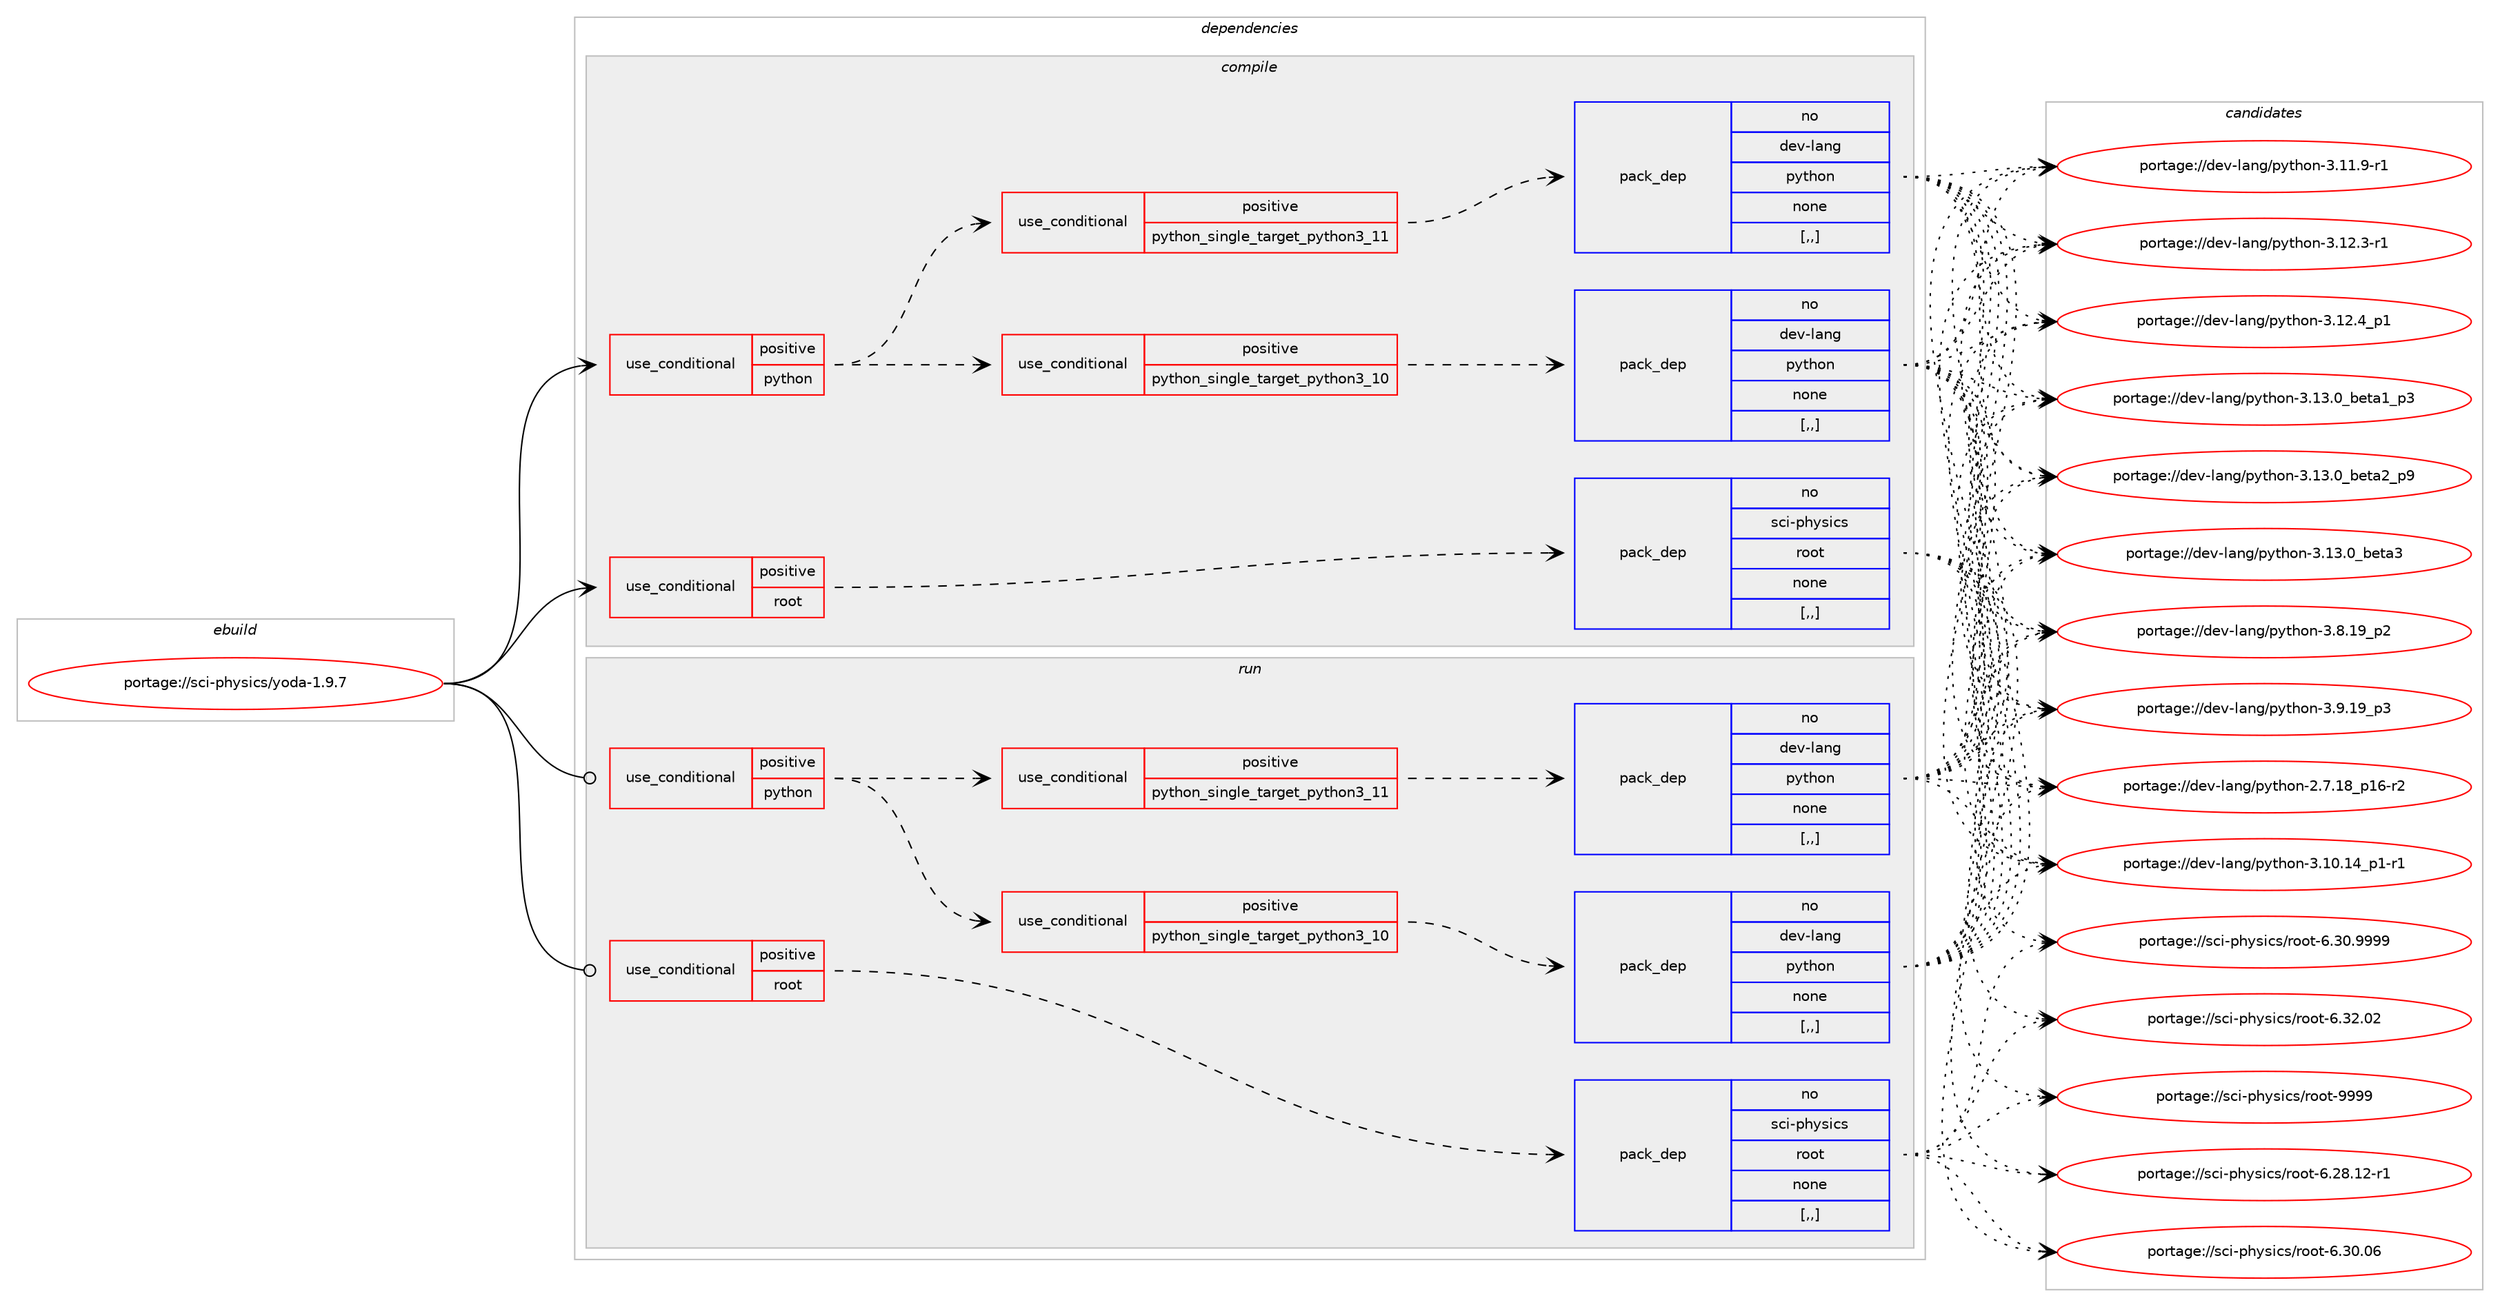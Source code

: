 digraph prolog {

# *************
# Graph options
# *************

newrank=true;
concentrate=true;
compound=true;
graph [rankdir=LR,fontname=Helvetica,fontsize=10,ranksep=1.5];#, ranksep=2.5, nodesep=0.2];
edge  [arrowhead=vee];
node  [fontname=Helvetica,fontsize=10];

# **********
# The ebuild
# **********

subgraph cluster_leftcol {
color=gray;
rank=same;
label=<<i>ebuild</i>>;
id [label="portage://sci-physics/yoda-1.9.7", color=red, width=4, href="../sci-physics/yoda-1.9.7.svg"];
}

# ****************
# The dependencies
# ****************

subgraph cluster_midcol {
color=gray;
label=<<i>dependencies</i>>;
subgraph cluster_compile {
fillcolor="#eeeeee";
style=filled;
label=<<i>compile</i>>;
subgraph cond107028 {
dependency402967 [label=<<TABLE BORDER="0" CELLBORDER="1" CELLSPACING="0" CELLPADDING="4"><TR><TD ROWSPAN="3" CELLPADDING="10">use_conditional</TD></TR><TR><TD>positive</TD></TR><TR><TD>python</TD></TR></TABLE>>, shape=none, color=red];
subgraph cond107029 {
dependency402968 [label=<<TABLE BORDER="0" CELLBORDER="1" CELLSPACING="0" CELLPADDING="4"><TR><TD ROWSPAN="3" CELLPADDING="10">use_conditional</TD></TR><TR><TD>positive</TD></TR><TR><TD>python_single_target_python3_10</TD></TR></TABLE>>, shape=none, color=red];
subgraph pack293095 {
dependency402969 [label=<<TABLE BORDER="0" CELLBORDER="1" CELLSPACING="0" CELLPADDING="4" WIDTH="220"><TR><TD ROWSPAN="6" CELLPADDING="30">pack_dep</TD></TR><TR><TD WIDTH="110">no</TD></TR><TR><TD>dev-lang</TD></TR><TR><TD>python</TD></TR><TR><TD>none</TD></TR><TR><TD>[,,]</TD></TR></TABLE>>, shape=none, color=blue];
}
dependency402968:e -> dependency402969:w [weight=20,style="dashed",arrowhead="vee"];
}
dependency402967:e -> dependency402968:w [weight=20,style="dashed",arrowhead="vee"];
subgraph cond107030 {
dependency402970 [label=<<TABLE BORDER="0" CELLBORDER="1" CELLSPACING="0" CELLPADDING="4"><TR><TD ROWSPAN="3" CELLPADDING="10">use_conditional</TD></TR><TR><TD>positive</TD></TR><TR><TD>python_single_target_python3_11</TD></TR></TABLE>>, shape=none, color=red];
subgraph pack293096 {
dependency402971 [label=<<TABLE BORDER="0" CELLBORDER="1" CELLSPACING="0" CELLPADDING="4" WIDTH="220"><TR><TD ROWSPAN="6" CELLPADDING="30">pack_dep</TD></TR><TR><TD WIDTH="110">no</TD></TR><TR><TD>dev-lang</TD></TR><TR><TD>python</TD></TR><TR><TD>none</TD></TR><TR><TD>[,,]</TD></TR></TABLE>>, shape=none, color=blue];
}
dependency402970:e -> dependency402971:w [weight=20,style="dashed",arrowhead="vee"];
}
dependency402967:e -> dependency402970:w [weight=20,style="dashed",arrowhead="vee"];
}
id:e -> dependency402967:w [weight=20,style="solid",arrowhead="vee"];
subgraph cond107031 {
dependency402972 [label=<<TABLE BORDER="0" CELLBORDER="1" CELLSPACING="0" CELLPADDING="4"><TR><TD ROWSPAN="3" CELLPADDING="10">use_conditional</TD></TR><TR><TD>positive</TD></TR><TR><TD>root</TD></TR></TABLE>>, shape=none, color=red];
subgraph pack293097 {
dependency402973 [label=<<TABLE BORDER="0" CELLBORDER="1" CELLSPACING="0" CELLPADDING="4" WIDTH="220"><TR><TD ROWSPAN="6" CELLPADDING="30">pack_dep</TD></TR><TR><TD WIDTH="110">no</TD></TR><TR><TD>sci-physics</TD></TR><TR><TD>root</TD></TR><TR><TD>none</TD></TR><TR><TD>[,,]</TD></TR></TABLE>>, shape=none, color=blue];
}
dependency402972:e -> dependency402973:w [weight=20,style="dashed",arrowhead="vee"];
}
id:e -> dependency402972:w [weight=20,style="solid",arrowhead="vee"];
}
subgraph cluster_compileandrun {
fillcolor="#eeeeee";
style=filled;
label=<<i>compile and run</i>>;
}
subgraph cluster_run {
fillcolor="#eeeeee";
style=filled;
label=<<i>run</i>>;
subgraph cond107032 {
dependency402974 [label=<<TABLE BORDER="0" CELLBORDER="1" CELLSPACING="0" CELLPADDING="4"><TR><TD ROWSPAN="3" CELLPADDING="10">use_conditional</TD></TR><TR><TD>positive</TD></TR><TR><TD>python</TD></TR></TABLE>>, shape=none, color=red];
subgraph cond107033 {
dependency402975 [label=<<TABLE BORDER="0" CELLBORDER="1" CELLSPACING="0" CELLPADDING="4"><TR><TD ROWSPAN="3" CELLPADDING="10">use_conditional</TD></TR><TR><TD>positive</TD></TR><TR><TD>python_single_target_python3_10</TD></TR></TABLE>>, shape=none, color=red];
subgraph pack293098 {
dependency402976 [label=<<TABLE BORDER="0" CELLBORDER="1" CELLSPACING="0" CELLPADDING="4" WIDTH="220"><TR><TD ROWSPAN="6" CELLPADDING="30">pack_dep</TD></TR><TR><TD WIDTH="110">no</TD></TR><TR><TD>dev-lang</TD></TR><TR><TD>python</TD></TR><TR><TD>none</TD></TR><TR><TD>[,,]</TD></TR></TABLE>>, shape=none, color=blue];
}
dependency402975:e -> dependency402976:w [weight=20,style="dashed",arrowhead="vee"];
}
dependency402974:e -> dependency402975:w [weight=20,style="dashed",arrowhead="vee"];
subgraph cond107034 {
dependency402977 [label=<<TABLE BORDER="0" CELLBORDER="1" CELLSPACING="0" CELLPADDING="4"><TR><TD ROWSPAN="3" CELLPADDING="10">use_conditional</TD></TR><TR><TD>positive</TD></TR><TR><TD>python_single_target_python3_11</TD></TR></TABLE>>, shape=none, color=red];
subgraph pack293099 {
dependency402978 [label=<<TABLE BORDER="0" CELLBORDER="1" CELLSPACING="0" CELLPADDING="4" WIDTH="220"><TR><TD ROWSPAN="6" CELLPADDING="30">pack_dep</TD></TR><TR><TD WIDTH="110">no</TD></TR><TR><TD>dev-lang</TD></TR><TR><TD>python</TD></TR><TR><TD>none</TD></TR><TR><TD>[,,]</TD></TR></TABLE>>, shape=none, color=blue];
}
dependency402977:e -> dependency402978:w [weight=20,style="dashed",arrowhead="vee"];
}
dependency402974:e -> dependency402977:w [weight=20,style="dashed",arrowhead="vee"];
}
id:e -> dependency402974:w [weight=20,style="solid",arrowhead="odot"];
subgraph cond107035 {
dependency402979 [label=<<TABLE BORDER="0" CELLBORDER="1" CELLSPACING="0" CELLPADDING="4"><TR><TD ROWSPAN="3" CELLPADDING="10">use_conditional</TD></TR><TR><TD>positive</TD></TR><TR><TD>root</TD></TR></TABLE>>, shape=none, color=red];
subgraph pack293100 {
dependency402980 [label=<<TABLE BORDER="0" CELLBORDER="1" CELLSPACING="0" CELLPADDING="4" WIDTH="220"><TR><TD ROWSPAN="6" CELLPADDING="30">pack_dep</TD></TR><TR><TD WIDTH="110">no</TD></TR><TR><TD>sci-physics</TD></TR><TR><TD>root</TD></TR><TR><TD>none</TD></TR><TR><TD>[,,]</TD></TR></TABLE>>, shape=none, color=blue];
}
dependency402979:e -> dependency402980:w [weight=20,style="dashed",arrowhead="vee"];
}
id:e -> dependency402979:w [weight=20,style="solid",arrowhead="odot"];
}
}

# **************
# The candidates
# **************

subgraph cluster_choices {
rank=same;
color=gray;
label=<<i>candidates</i>>;

subgraph choice293095 {
color=black;
nodesep=1;
choice100101118451089711010347112121116104111110455046554649569511249544511450 [label="portage://dev-lang/python-2.7.18_p16-r2", color=red, width=4,href="../dev-lang/python-2.7.18_p16-r2.svg"];
choice100101118451089711010347112121116104111110455146494846495295112494511449 [label="portage://dev-lang/python-3.10.14_p1-r1", color=red, width=4,href="../dev-lang/python-3.10.14_p1-r1.svg"];
choice100101118451089711010347112121116104111110455146494946574511449 [label="portage://dev-lang/python-3.11.9-r1", color=red, width=4,href="../dev-lang/python-3.11.9-r1.svg"];
choice100101118451089711010347112121116104111110455146495046514511449 [label="portage://dev-lang/python-3.12.3-r1", color=red, width=4,href="../dev-lang/python-3.12.3-r1.svg"];
choice100101118451089711010347112121116104111110455146495046529511249 [label="portage://dev-lang/python-3.12.4_p1", color=red, width=4,href="../dev-lang/python-3.12.4_p1.svg"];
choice10010111845108971101034711212111610411111045514649514648959810111697499511251 [label="portage://dev-lang/python-3.13.0_beta1_p3", color=red, width=4,href="../dev-lang/python-3.13.0_beta1_p3.svg"];
choice10010111845108971101034711212111610411111045514649514648959810111697509511257 [label="portage://dev-lang/python-3.13.0_beta2_p9", color=red, width=4,href="../dev-lang/python-3.13.0_beta2_p9.svg"];
choice1001011184510897110103471121211161041111104551464951464895981011169751 [label="portage://dev-lang/python-3.13.0_beta3", color=red, width=4,href="../dev-lang/python-3.13.0_beta3.svg"];
choice100101118451089711010347112121116104111110455146564649579511250 [label="portage://dev-lang/python-3.8.19_p2", color=red, width=4,href="../dev-lang/python-3.8.19_p2.svg"];
choice100101118451089711010347112121116104111110455146574649579511251 [label="portage://dev-lang/python-3.9.19_p3", color=red, width=4,href="../dev-lang/python-3.9.19_p3.svg"];
dependency402969:e -> choice100101118451089711010347112121116104111110455046554649569511249544511450:w [style=dotted,weight="100"];
dependency402969:e -> choice100101118451089711010347112121116104111110455146494846495295112494511449:w [style=dotted,weight="100"];
dependency402969:e -> choice100101118451089711010347112121116104111110455146494946574511449:w [style=dotted,weight="100"];
dependency402969:e -> choice100101118451089711010347112121116104111110455146495046514511449:w [style=dotted,weight="100"];
dependency402969:e -> choice100101118451089711010347112121116104111110455146495046529511249:w [style=dotted,weight="100"];
dependency402969:e -> choice10010111845108971101034711212111610411111045514649514648959810111697499511251:w [style=dotted,weight="100"];
dependency402969:e -> choice10010111845108971101034711212111610411111045514649514648959810111697509511257:w [style=dotted,weight="100"];
dependency402969:e -> choice1001011184510897110103471121211161041111104551464951464895981011169751:w [style=dotted,weight="100"];
dependency402969:e -> choice100101118451089711010347112121116104111110455146564649579511250:w [style=dotted,weight="100"];
dependency402969:e -> choice100101118451089711010347112121116104111110455146574649579511251:w [style=dotted,weight="100"];
}
subgraph choice293096 {
color=black;
nodesep=1;
choice100101118451089711010347112121116104111110455046554649569511249544511450 [label="portage://dev-lang/python-2.7.18_p16-r2", color=red, width=4,href="../dev-lang/python-2.7.18_p16-r2.svg"];
choice100101118451089711010347112121116104111110455146494846495295112494511449 [label="portage://dev-lang/python-3.10.14_p1-r1", color=red, width=4,href="../dev-lang/python-3.10.14_p1-r1.svg"];
choice100101118451089711010347112121116104111110455146494946574511449 [label="portage://dev-lang/python-3.11.9-r1", color=red, width=4,href="../dev-lang/python-3.11.9-r1.svg"];
choice100101118451089711010347112121116104111110455146495046514511449 [label="portage://dev-lang/python-3.12.3-r1", color=red, width=4,href="../dev-lang/python-3.12.3-r1.svg"];
choice100101118451089711010347112121116104111110455146495046529511249 [label="portage://dev-lang/python-3.12.4_p1", color=red, width=4,href="../dev-lang/python-3.12.4_p1.svg"];
choice10010111845108971101034711212111610411111045514649514648959810111697499511251 [label="portage://dev-lang/python-3.13.0_beta1_p3", color=red, width=4,href="../dev-lang/python-3.13.0_beta1_p3.svg"];
choice10010111845108971101034711212111610411111045514649514648959810111697509511257 [label="portage://dev-lang/python-3.13.0_beta2_p9", color=red, width=4,href="../dev-lang/python-3.13.0_beta2_p9.svg"];
choice1001011184510897110103471121211161041111104551464951464895981011169751 [label="portage://dev-lang/python-3.13.0_beta3", color=red, width=4,href="../dev-lang/python-3.13.0_beta3.svg"];
choice100101118451089711010347112121116104111110455146564649579511250 [label="portage://dev-lang/python-3.8.19_p2", color=red, width=4,href="../dev-lang/python-3.8.19_p2.svg"];
choice100101118451089711010347112121116104111110455146574649579511251 [label="portage://dev-lang/python-3.9.19_p3", color=red, width=4,href="../dev-lang/python-3.9.19_p3.svg"];
dependency402971:e -> choice100101118451089711010347112121116104111110455046554649569511249544511450:w [style=dotted,weight="100"];
dependency402971:e -> choice100101118451089711010347112121116104111110455146494846495295112494511449:w [style=dotted,weight="100"];
dependency402971:e -> choice100101118451089711010347112121116104111110455146494946574511449:w [style=dotted,weight="100"];
dependency402971:e -> choice100101118451089711010347112121116104111110455146495046514511449:w [style=dotted,weight="100"];
dependency402971:e -> choice100101118451089711010347112121116104111110455146495046529511249:w [style=dotted,weight="100"];
dependency402971:e -> choice10010111845108971101034711212111610411111045514649514648959810111697499511251:w [style=dotted,weight="100"];
dependency402971:e -> choice10010111845108971101034711212111610411111045514649514648959810111697509511257:w [style=dotted,weight="100"];
dependency402971:e -> choice1001011184510897110103471121211161041111104551464951464895981011169751:w [style=dotted,weight="100"];
dependency402971:e -> choice100101118451089711010347112121116104111110455146564649579511250:w [style=dotted,weight="100"];
dependency402971:e -> choice100101118451089711010347112121116104111110455146574649579511251:w [style=dotted,weight="100"];
}
subgraph choice293097 {
color=black;
nodesep=1;
choice1159910545112104121115105991154711411111111645544650564649504511449 [label="portage://sci-physics/root-6.28.12-r1", color=red, width=4,href="../sci-physics/root-6.28.12-r1.svg"];
choice115991054511210412111510599115471141111111164554465148464854 [label="portage://sci-physics/root-6.30.06", color=red, width=4,href="../sci-physics/root-6.30.06.svg"];
choice1159910545112104121115105991154711411111111645544651484657575757 [label="portage://sci-physics/root-6.30.9999", color=red, width=4,href="../sci-physics/root-6.30.9999.svg"];
choice115991054511210412111510599115471141111111164554465150464850 [label="portage://sci-physics/root-6.32.02", color=red, width=4,href="../sci-physics/root-6.32.02.svg"];
choice115991054511210412111510599115471141111111164557575757 [label="portage://sci-physics/root-9999", color=red, width=4,href="../sci-physics/root-9999.svg"];
dependency402973:e -> choice1159910545112104121115105991154711411111111645544650564649504511449:w [style=dotted,weight="100"];
dependency402973:e -> choice115991054511210412111510599115471141111111164554465148464854:w [style=dotted,weight="100"];
dependency402973:e -> choice1159910545112104121115105991154711411111111645544651484657575757:w [style=dotted,weight="100"];
dependency402973:e -> choice115991054511210412111510599115471141111111164554465150464850:w [style=dotted,weight="100"];
dependency402973:e -> choice115991054511210412111510599115471141111111164557575757:w [style=dotted,weight="100"];
}
subgraph choice293098 {
color=black;
nodesep=1;
choice100101118451089711010347112121116104111110455046554649569511249544511450 [label="portage://dev-lang/python-2.7.18_p16-r2", color=red, width=4,href="../dev-lang/python-2.7.18_p16-r2.svg"];
choice100101118451089711010347112121116104111110455146494846495295112494511449 [label="portage://dev-lang/python-3.10.14_p1-r1", color=red, width=4,href="../dev-lang/python-3.10.14_p1-r1.svg"];
choice100101118451089711010347112121116104111110455146494946574511449 [label="portage://dev-lang/python-3.11.9-r1", color=red, width=4,href="../dev-lang/python-3.11.9-r1.svg"];
choice100101118451089711010347112121116104111110455146495046514511449 [label="portage://dev-lang/python-3.12.3-r1", color=red, width=4,href="../dev-lang/python-3.12.3-r1.svg"];
choice100101118451089711010347112121116104111110455146495046529511249 [label="portage://dev-lang/python-3.12.4_p1", color=red, width=4,href="../dev-lang/python-3.12.4_p1.svg"];
choice10010111845108971101034711212111610411111045514649514648959810111697499511251 [label="portage://dev-lang/python-3.13.0_beta1_p3", color=red, width=4,href="../dev-lang/python-3.13.0_beta1_p3.svg"];
choice10010111845108971101034711212111610411111045514649514648959810111697509511257 [label="portage://dev-lang/python-3.13.0_beta2_p9", color=red, width=4,href="../dev-lang/python-3.13.0_beta2_p9.svg"];
choice1001011184510897110103471121211161041111104551464951464895981011169751 [label="portage://dev-lang/python-3.13.0_beta3", color=red, width=4,href="../dev-lang/python-3.13.0_beta3.svg"];
choice100101118451089711010347112121116104111110455146564649579511250 [label="portage://dev-lang/python-3.8.19_p2", color=red, width=4,href="../dev-lang/python-3.8.19_p2.svg"];
choice100101118451089711010347112121116104111110455146574649579511251 [label="portage://dev-lang/python-3.9.19_p3", color=red, width=4,href="../dev-lang/python-3.9.19_p3.svg"];
dependency402976:e -> choice100101118451089711010347112121116104111110455046554649569511249544511450:w [style=dotted,weight="100"];
dependency402976:e -> choice100101118451089711010347112121116104111110455146494846495295112494511449:w [style=dotted,weight="100"];
dependency402976:e -> choice100101118451089711010347112121116104111110455146494946574511449:w [style=dotted,weight="100"];
dependency402976:e -> choice100101118451089711010347112121116104111110455146495046514511449:w [style=dotted,weight="100"];
dependency402976:e -> choice100101118451089711010347112121116104111110455146495046529511249:w [style=dotted,weight="100"];
dependency402976:e -> choice10010111845108971101034711212111610411111045514649514648959810111697499511251:w [style=dotted,weight="100"];
dependency402976:e -> choice10010111845108971101034711212111610411111045514649514648959810111697509511257:w [style=dotted,weight="100"];
dependency402976:e -> choice1001011184510897110103471121211161041111104551464951464895981011169751:w [style=dotted,weight="100"];
dependency402976:e -> choice100101118451089711010347112121116104111110455146564649579511250:w [style=dotted,weight="100"];
dependency402976:e -> choice100101118451089711010347112121116104111110455146574649579511251:w [style=dotted,weight="100"];
}
subgraph choice293099 {
color=black;
nodesep=1;
choice100101118451089711010347112121116104111110455046554649569511249544511450 [label="portage://dev-lang/python-2.7.18_p16-r2", color=red, width=4,href="../dev-lang/python-2.7.18_p16-r2.svg"];
choice100101118451089711010347112121116104111110455146494846495295112494511449 [label="portage://dev-lang/python-3.10.14_p1-r1", color=red, width=4,href="../dev-lang/python-3.10.14_p1-r1.svg"];
choice100101118451089711010347112121116104111110455146494946574511449 [label="portage://dev-lang/python-3.11.9-r1", color=red, width=4,href="../dev-lang/python-3.11.9-r1.svg"];
choice100101118451089711010347112121116104111110455146495046514511449 [label="portage://dev-lang/python-3.12.3-r1", color=red, width=4,href="../dev-lang/python-3.12.3-r1.svg"];
choice100101118451089711010347112121116104111110455146495046529511249 [label="portage://dev-lang/python-3.12.4_p1", color=red, width=4,href="../dev-lang/python-3.12.4_p1.svg"];
choice10010111845108971101034711212111610411111045514649514648959810111697499511251 [label="portage://dev-lang/python-3.13.0_beta1_p3", color=red, width=4,href="../dev-lang/python-3.13.0_beta1_p3.svg"];
choice10010111845108971101034711212111610411111045514649514648959810111697509511257 [label="portage://dev-lang/python-3.13.0_beta2_p9", color=red, width=4,href="../dev-lang/python-3.13.0_beta2_p9.svg"];
choice1001011184510897110103471121211161041111104551464951464895981011169751 [label="portage://dev-lang/python-3.13.0_beta3", color=red, width=4,href="../dev-lang/python-3.13.0_beta3.svg"];
choice100101118451089711010347112121116104111110455146564649579511250 [label="portage://dev-lang/python-3.8.19_p2", color=red, width=4,href="../dev-lang/python-3.8.19_p2.svg"];
choice100101118451089711010347112121116104111110455146574649579511251 [label="portage://dev-lang/python-3.9.19_p3", color=red, width=4,href="../dev-lang/python-3.9.19_p3.svg"];
dependency402978:e -> choice100101118451089711010347112121116104111110455046554649569511249544511450:w [style=dotted,weight="100"];
dependency402978:e -> choice100101118451089711010347112121116104111110455146494846495295112494511449:w [style=dotted,weight="100"];
dependency402978:e -> choice100101118451089711010347112121116104111110455146494946574511449:w [style=dotted,weight="100"];
dependency402978:e -> choice100101118451089711010347112121116104111110455146495046514511449:w [style=dotted,weight="100"];
dependency402978:e -> choice100101118451089711010347112121116104111110455146495046529511249:w [style=dotted,weight="100"];
dependency402978:e -> choice10010111845108971101034711212111610411111045514649514648959810111697499511251:w [style=dotted,weight="100"];
dependency402978:e -> choice10010111845108971101034711212111610411111045514649514648959810111697509511257:w [style=dotted,weight="100"];
dependency402978:e -> choice1001011184510897110103471121211161041111104551464951464895981011169751:w [style=dotted,weight="100"];
dependency402978:e -> choice100101118451089711010347112121116104111110455146564649579511250:w [style=dotted,weight="100"];
dependency402978:e -> choice100101118451089711010347112121116104111110455146574649579511251:w [style=dotted,weight="100"];
}
subgraph choice293100 {
color=black;
nodesep=1;
choice1159910545112104121115105991154711411111111645544650564649504511449 [label="portage://sci-physics/root-6.28.12-r1", color=red, width=4,href="../sci-physics/root-6.28.12-r1.svg"];
choice115991054511210412111510599115471141111111164554465148464854 [label="portage://sci-physics/root-6.30.06", color=red, width=4,href="../sci-physics/root-6.30.06.svg"];
choice1159910545112104121115105991154711411111111645544651484657575757 [label="portage://sci-physics/root-6.30.9999", color=red, width=4,href="../sci-physics/root-6.30.9999.svg"];
choice115991054511210412111510599115471141111111164554465150464850 [label="portage://sci-physics/root-6.32.02", color=red, width=4,href="../sci-physics/root-6.32.02.svg"];
choice115991054511210412111510599115471141111111164557575757 [label="portage://sci-physics/root-9999", color=red, width=4,href="../sci-physics/root-9999.svg"];
dependency402980:e -> choice1159910545112104121115105991154711411111111645544650564649504511449:w [style=dotted,weight="100"];
dependency402980:e -> choice115991054511210412111510599115471141111111164554465148464854:w [style=dotted,weight="100"];
dependency402980:e -> choice1159910545112104121115105991154711411111111645544651484657575757:w [style=dotted,weight="100"];
dependency402980:e -> choice115991054511210412111510599115471141111111164554465150464850:w [style=dotted,weight="100"];
dependency402980:e -> choice115991054511210412111510599115471141111111164557575757:w [style=dotted,weight="100"];
}
}

}
